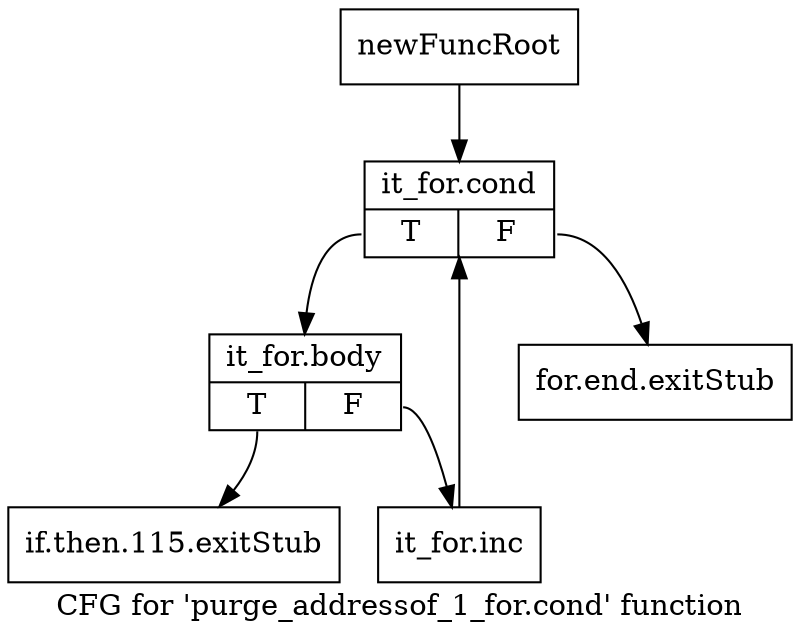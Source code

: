 digraph "CFG for 'purge_addressof_1_for.cond' function" {
	label="CFG for 'purge_addressof_1_for.cond' function";

	Node0xb07f4f0 [shape=record,label="{newFuncRoot}"];
	Node0xb07f4f0 -> Node0xb07f5e0;
	Node0xb07f540 [shape=record,label="{for.end.exitStub}"];
	Node0xb07f590 [shape=record,label="{if.then.115.exitStub}"];
	Node0xb07f5e0 [shape=record,label="{it_for.cond|{<s0>T|<s1>F}}"];
	Node0xb07f5e0:s0 -> Node0xb07f630;
	Node0xb07f5e0:s1 -> Node0xb07f540;
	Node0xb07f630 [shape=record,label="{it_for.body|{<s0>T|<s1>F}}"];
	Node0xb07f630:s0 -> Node0xb07f590;
	Node0xb07f630:s1 -> Node0xb07f680;
	Node0xb07f680 [shape=record,label="{it_for.inc}"];
	Node0xb07f680 -> Node0xb07f5e0;
}
